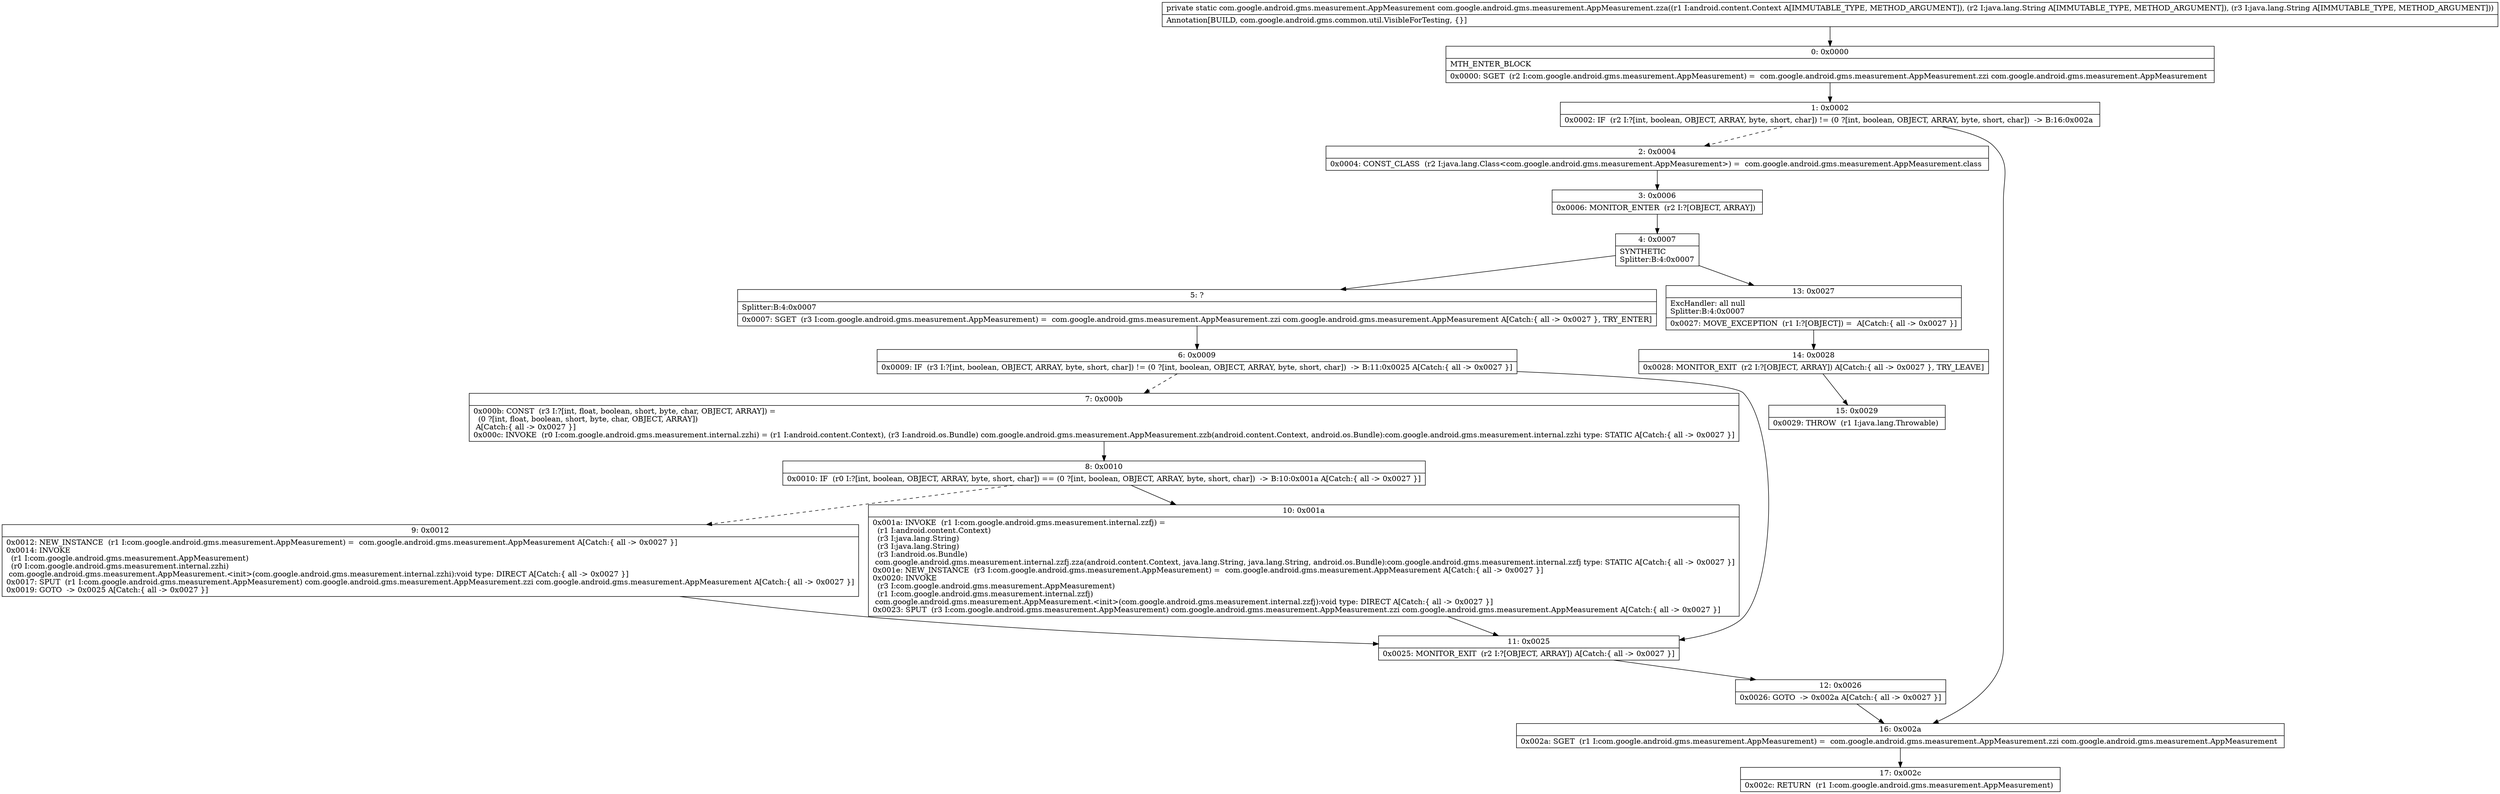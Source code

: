 digraph "CFG forcom.google.android.gms.measurement.AppMeasurement.zza(Landroid\/content\/Context;Ljava\/lang\/String;Ljava\/lang\/String;)Lcom\/google\/android\/gms\/measurement\/AppMeasurement;" {
Node_0 [shape=record,label="{0\:\ 0x0000|MTH_ENTER_BLOCK\l|0x0000: SGET  (r2 I:com.google.android.gms.measurement.AppMeasurement) =  com.google.android.gms.measurement.AppMeasurement.zzi com.google.android.gms.measurement.AppMeasurement \l}"];
Node_1 [shape=record,label="{1\:\ 0x0002|0x0002: IF  (r2 I:?[int, boolean, OBJECT, ARRAY, byte, short, char]) != (0 ?[int, boolean, OBJECT, ARRAY, byte, short, char])  \-\> B:16:0x002a \l}"];
Node_2 [shape=record,label="{2\:\ 0x0004|0x0004: CONST_CLASS  (r2 I:java.lang.Class\<com.google.android.gms.measurement.AppMeasurement\>) =  com.google.android.gms.measurement.AppMeasurement.class \l}"];
Node_3 [shape=record,label="{3\:\ 0x0006|0x0006: MONITOR_ENTER  (r2 I:?[OBJECT, ARRAY]) \l}"];
Node_4 [shape=record,label="{4\:\ 0x0007|SYNTHETIC\lSplitter:B:4:0x0007\l}"];
Node_5 [shape=record,label="{5\:\ ?|Splitter:B:4:0x0007\l|0x0007: SGET  (r3 I:com.google.android.gms.measurement.AppMeasurement) =  com.google.android.gms.measurement.AppMeasurement.zzi com.google.android.gms.measurement.AppMeasurement A[Catch:\{ all \-\> 0x0027 \}, TRY_ENTER]\l}"];
Node_6 [shape=record,label="{6\:\ 0x0009|0x0009: IF  (r3 I:?[int, boolean, OBJECT, ARRAY, byte, short, char]) != (0 ?[int, boolean, OBJECT, ARRAY, byte, short, char])  \-\> B:11:0x0025 A[Catch:\{ all \-\> 0x0027 \}]\l}"];
Node_7 [shape=record,label="{7\:\ 0x000b|0x000b: CONST  (r3 I:?[int, float, boolean, short, byte, char, OBJECT, ARRAY]) = \l  (0 ?[int, float, boolean, short, byte, char, OBJECT, ARRAY])\l A[Catch:\{ all \-\> 0x0027 \}]\l0x000c: INVOKE  (r0 I:com.google.android.gms.measurement.internal.zzhi) = (r1 I:android.content.Context), (r3 I:android.os.Bundle) com.google.android.gms.measurement.AppMeasurement.zzb(android.content.Context, android.os.Bundle):com.google.android.gms.measurement.internal.zzhi type: STATIC A[Catch:\{ all \-\> 0x0027 \}]\l}"];
Node_8 [shape=record,label="{8\:\ 0x0010|0x0010: IF  (r0 I:?[int, boolean, OBJECT, ARRAY, byte, short, char]) == (0 ?[int, boolean, OBJECT, ARRAY, byte, short, char])  \-\> B:10:0x001a A[Catch:\{ all \-\> 0x0027 \}]\l}"];
Node_9 [shape=record,label="{9\:\ 0x0012|0x0012: NEW_INSTANCE  (r1 I:com.google.android.gms.measurement.AppMeasurement) =  com.google.android.gms.measurement.AppMeasurement A[Catch:\{ all \-\> 0x0027 \}]\l0x0014: INVOKE  \l  (r1 I:com.google.android.gms.measurement.AppMeasurement)\l  (r0 I:com.google.android.gms.measurement.internal.zzhi)\l com.google.android.gms.measurement.AppMeasurement.\<init\>(com.google.android.gms.measurement.internal.zzhi):void type: DIRECT A[Catch:\{ all \-\> 0x0027 \}]\l0x0017: SPUT  (r1 I:com.google.android.gms.measurement.AppMeasurement) com.google.android.gms.measurement.AppMeasurement.zzi com.google.android.gms.measurement.AppMeasurement A[Catch:\{ all \-\> 0x0027 \}]\l0x0019: GOTO  \-\> 0x0025 A[Catch:\{ all \-\> 0x0027 \}]\l}"];
Node_10 [shape=record,label="{10\:\ 0x001a|0x001a: INVOKE  (r1 I:com.google.android.gms.measurement.internal.zzfj) = \l  (r1 I:android.content.Context)\l  (r3 I:java.lang.String)\l  (r3 I:java.lang.String)\l  (r3 I:android.os.Bundle)\l com.google.android.gms.measurement.internal.zzfj.zza(android.content.Context, java.lang.String, java.lang.String, android.os.Bundle):com.google.android.gms.measurement.internal.zzfj type: STATIC A[Catch:\{ all \-\> 0x0027 \}]\l0x001e: NEW_INSTANCE  (r3 I:com.google.android.gms.measurement.AppMeasurement) =  com.google.android.gms.measurement.AppMeasurement A[Catch:\{ all \-\> 0x0027 \}]\l0x0020: INVOKE  \l  (r3 I:com.google.android.gms.measurement.AppMeasurement)\l  (r1 I:com.google.android.gms.measurement.internal.zzfj)\l com.google.android.gms.measurement.AppMeasurement.\<init\>(com.google.android.gms.measurement.internal.zzfj):void type: DIRECT A[Catch:\{ all \-\> 0x0027 \}]\l0x0023: SPUT  (r3 I:com.google.android.gms.measurement.AppMeasurement) com.google.android.gms.measurement.AppMeasurement.zzi com.google.android.gms.measurement.AppMeasurement A[Catch:\{ all \-\> 0x0027 \}]\l}"];
Node_11 [shape=record,label="{11\:\ 0x0025|0x0025: MONITOR_EXIT  (r2 I:?[OBJECT, ARRAY]) A[Catch:\{ all \-\> 0x0027 \}]\l}"];
Node_12 [shape=record,label="{12\:\ 0x0026|0x0026: GOTO  \-\> 0x002a A[Catch:\{ all \-\> 0x0027 \}]\l}"];
Node_13 [shape=record,label="{13\:\ 0x0027|ExcHandler: all null\lSplitter:B:4:0x0007\l|0x0027: MOVE_EXCEPTION  (r1 I:?[OBJECT]) =  A[Catch:\{ all \-\> 0x0027 \}]\l}"];
Node_14 [shape=record,label="{14\:\ 0x0028|0x0028: MONITOR_EXIT  (r2 I:?[OBJECT, ARRAY]) A[Catch:\{ all \-\> 0x0027 \}, TRY_LEAVE]\l}"];
Node_15 [shape=record,label="{15\:\ 0x0029|0x0029: THROW  (r1 I:java.lang.Throwable) \l}"];
Node_16 [shape=record,label="{16\:\ 0x002a|0x002a: SGET  (r1 I:com.google.android.gms.measurement.AppMeasurement) =  com.google.android.gms.measurement.AppMeasurement.zzi com.google.android.gms.measurement.AppMeasurement \l}"];
Node_17 [shape=record,label="{17\:\ 0x002c|0x002c: RETURN  (r1 I:com.google.android.gms.measurement.AppMeasurement) \l}"];
MethodNode[shape=record,label="{private static com.google.android.gms.measurement.AppMeasurement com.google.android.gms.measurement.AppMeasurement.zza((r1 I:android.content.Context A[IMMUTABLE_TYPE, METHOD_ARGUMENT]), (r2 I:java.lang.String A[IMMUTABLE_TYPE, METHOD_ARGUMENT]), (r3 I:java.lang.String A[IMMUTABLE_TYPE, METHOD_ARGUMENT]))  | Annotation[BUILD, com.google.android.gms.common.util.VisibleForTesting, \{\}]\l}"];
MethodNode -> Node_0;
Node_0 -> Node_1;
Node_1 -> Node_2[style=dashed];
Node_1 -> Node_16;
Node_2 -> Node_3;
Node_3 -> Node_4;
Node_4 -> Node_5;
Node_4 -> Node_13;
Node_5 -> Node_6;
Node_6 -> Node_7[style=dashed];
Node_6 -> Node_11;
Node_7 -> Node_8;
Node_8 -> Node_9[style=dashed];
Node_8 -> Node_10;
Node_9 -> Node_11;
Node_10 -> Node_11;
Node_11 -> Node_12;
Node_12 -> Node_16;
Node_13 -> Node_14;
Node_14 -> Node_15;
Node_16 -> Node_17;
}

